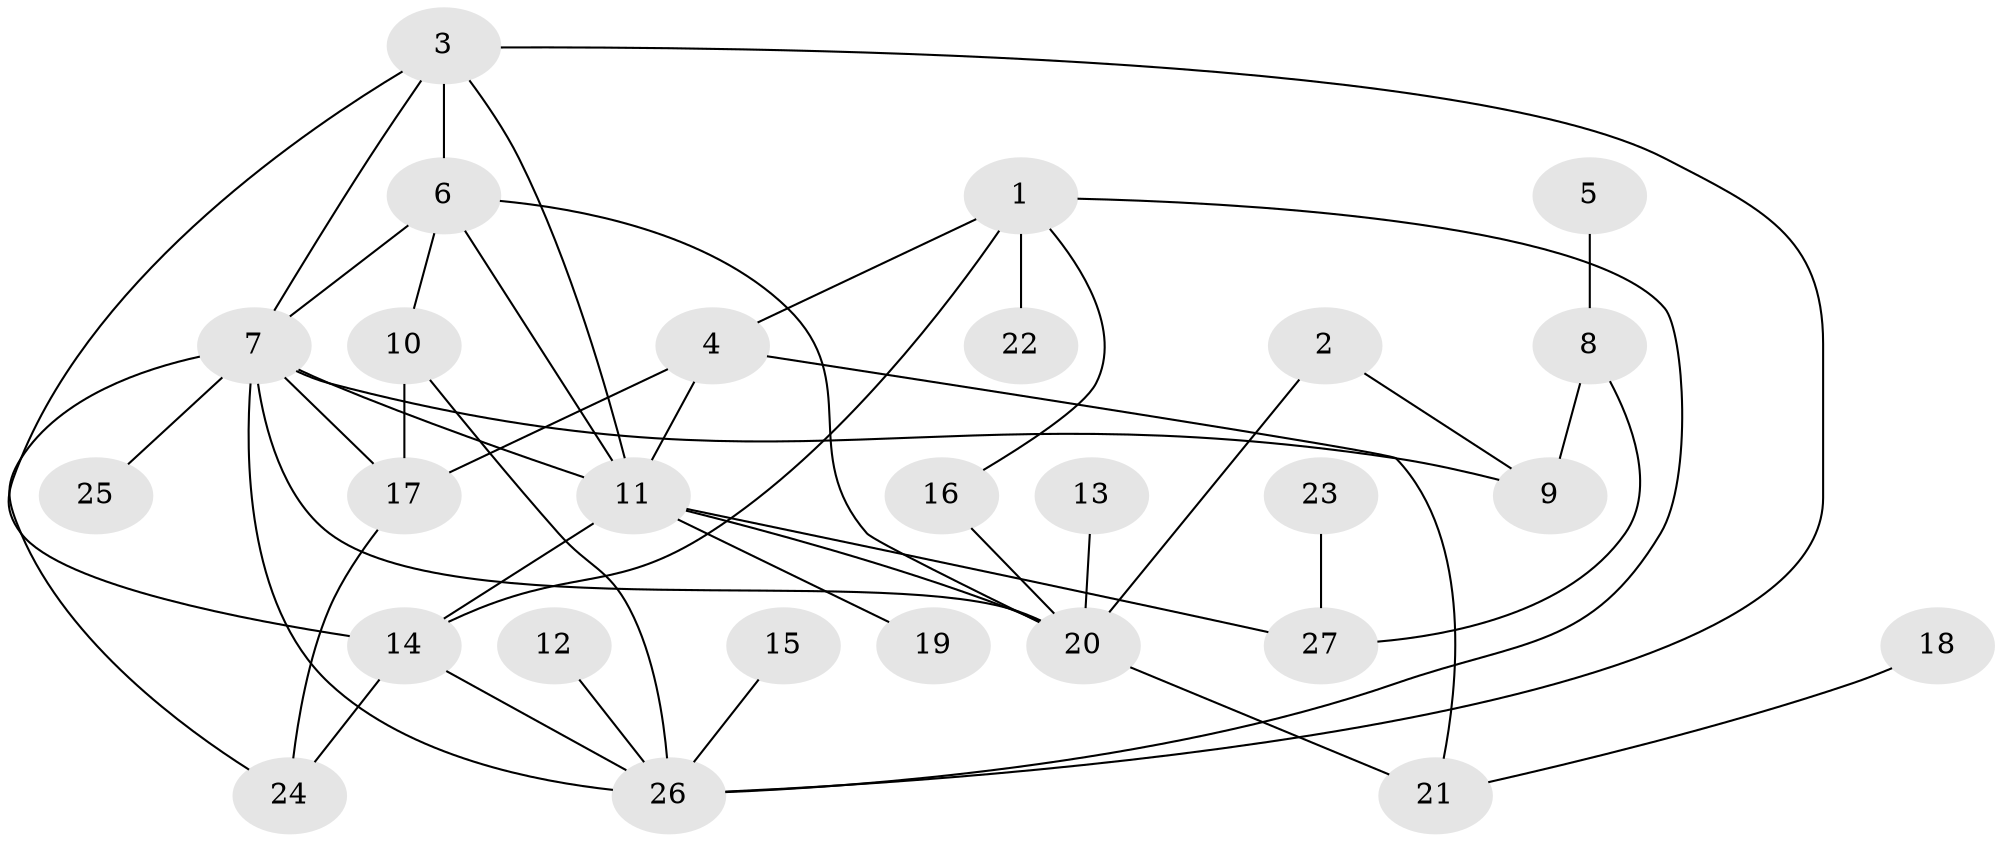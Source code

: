// original degree distribution, {11: 0.018518518518518517, 8: 0.037037037037037035, 5: 0.09259259259259259, 3: 0.09259259259259259, 2: 0.18518518518518517, 1: 0.4444444444444444, 10: 0.018518518518518517, 6: 0.018518518518518517, 7: 0.018518518518518517, 4: 0.07407407407407407}
// Generated by graph-tools (version 1.1) at 2025/01/03/09/25 03:01:53]
// undirected, 27 vertices, 45 edges
graph export_dot {
graph [start="1"]
  node [color=gray90,style=filled];
  1;
  2;
  3;
  4;
  5;
  6;
  7;
  8;
  9;
  10;
  11;
  12;
  13;
  14;
  15;
  16;
  17;
  18;
  19;
  20;
  21;
  22;
  23;
  24;
  25;
  26;
  27;
  1 -- 4 [weight=1.0];
  1 -- 14 [weight=1.0];
  1 -- 16 [weight=1.0];
  1 -- 22 [weight=1.0];
  1 -- 26 [weight=1.0];
  2 -- 9 [weight=1.0];
  2 -- 20 [weight=1.0];
  3 -- 6 [weight=1.0];
  3 -- 7 [weight=1.0];
  3 -- 11 [weight=1.0];
  3 -- 14 [weight=1.0];
  3 -- 26 [weight=1.0];
  4 -- 11 [weight=1.0];
  4 -- 17 [weight=1.0];
  4 -- 21 [weight=1.0];
  5 -- 8 [weight=1.0];
  6 -- 7 [weight=1.0];
  6 -- 10 [weight=1.0];
  6 -- 11 [weight=1.0];
  6 -- 20 [weight=1.0];
  7 -- 9 [weight=2.0];
  7 -- 11 [weight=1.0];
  7 -- 17 [weight=1.0];
  7 -- 20 [weight=1.0];
  7 -- 24 [weight=1.0];
  7 -- 25 [weight=1.0];
  7 -- 26 [weight=1.0];
  8 -- 9 [weight=1.0];
  8 -- 27 [weight=1.0];
  10 -- 17 [weight=1.0];
  10 -- 26 [weight=1.0];
  11 -- 14 [weight=1.0];
  11 -- 19 [weight=1.0];
  11 -- 20 [weight=1.0];
  11 -- 27 [weight=1.0];
  12 -- 26 [weight=1.0];
  13 -- 20 [weight=1.0];
  14 -- 24 [weight=1.0];
  14 -- 26 [weight=1.0];
  15 -- 26 [weight=1.0];
  16 -- 20 [weight=1.0];
  17 -- 24 [weight=1.0];
  18 -- 21 [weight=1.0];
  20 -- 21 [weight=1.0];
  23 -- 27 [weight=1.0];
}
